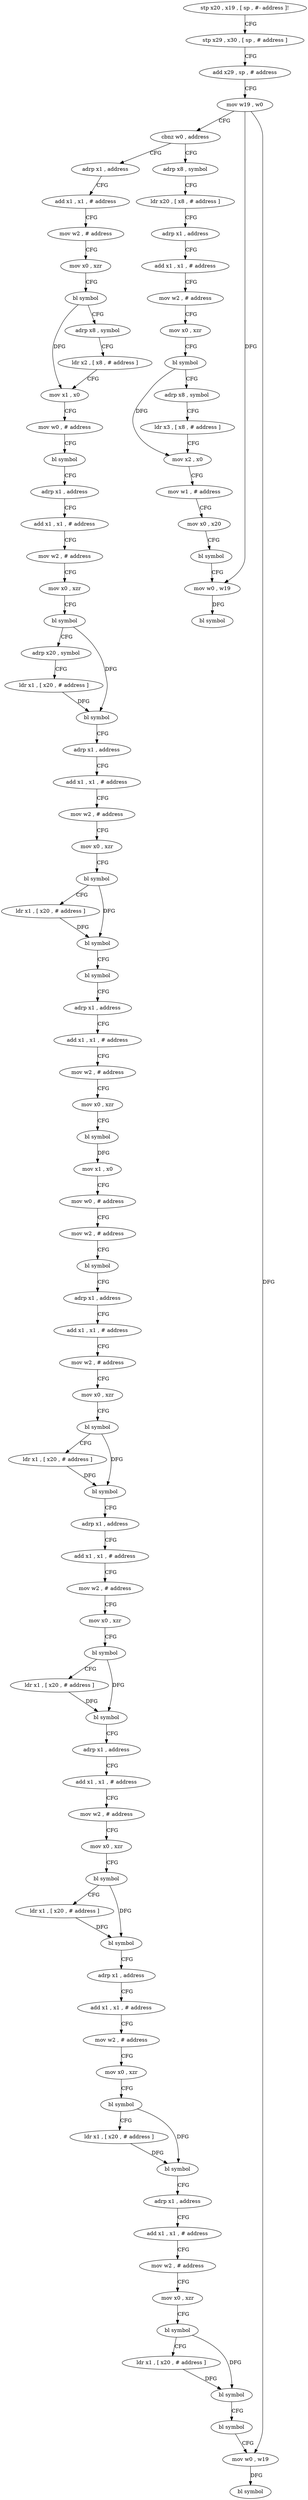 digraph "func" {
"4201788" [label = "stp x20 , x19 , [ sp , #- address ]!" ]
"4201792" [label = "stp x29 , x30 , [ sp , # address ]" ]
"4201796" [label = "add x29 , sp , # address" ]
"4201800" [label = "mov w19 , w0" ]
"4201804" [label = "cbnz w0 , address" ]
"4202100" [label = "adrp x8 , symbol" ]
"4201808" [label = "adrp x1 , address" ]
"4202104" [label = "ldr x20 , [ x8 , # address ]" ]
"4202108" [label = "adrp x1 , address" ]
"4202112" [label = "add x1 , x1 , # address" ]
"4202116" [label = "mov w2 , # address" ]
"4202120" [label = "mov x0 , xzr" ]
"4202124" [label = "bl symbol" ]
"4202128" [label = "adrp x8 , symbol" ]
"4202132" [label = "ldr x3 , [ x8 , # address ]" ]
"4202136" [label = "mov x2 , x0" ]
"4202140" [label = "mov w1 , # address" ]
"4202144" [label = "mov x0 , x20" ]
"4202148" [label = "bl symbol" ]
"4202152" [label = "mov w0 , w19" ]
"4202156" [label = "bl symbol" ]
"4201812" [label = "add x1 , x1 , # address" ]
"4201816" [label = "mov w2 , # address" ]
"4201820" [label = "mov x0 , xzr" ]
"4201824" [label = "bl symbol" ]
"4201828" [label = "adrp x8 , symbol" ]
"4201832" [label = "ldr x2 , [ x8 , # address ]" ]
"4201836" [label = "mov x1 , x0" ]
"4201840" [label = "mov w0 , # address" ]
"4201844" [label = "bl symbol" ]
"4201848" [label = "adrp x1 , address" ]
"4201852" [label = "add x1 , x1 , # address" ]
"4201856" [label = "mov w2 , # address" ]
"4201860" [label = "mov x0 , xzr" ]
"4201864" [label = "bl symbol" ]
"4201868" [label = "adrp x20 , symbol" ]
"4201872" [label = "ldr x1 , [ x20 , # address ]" ]
"4201876" [label = "bl symbol" ]
"4201880" [label = "adrp x1 , address" ]
"4201884" [label = "add x1 , x1 , # address" ]
"4201888" [label = "mov w2 , # address" ]
"4201892" [label = "mov x0 , xzr" ]
"4201896" [label = "bl symbol" ]
"4201900" [label = "ldr x1 , [ x20 , # address ]" ]
"4201904" [label = "bl symbol" ]
"4201908" [label = "bl symbol" ]
"4201912" [label = "adrp x1 , address" ]
"4201916" [label = "add x1 , x1 , # address" ]
"4201920" [label = "mov w2 , # address" ]
"4201924" [label = "mov x0 , xzr" ]
"4201928" [label = "bl symbol" ]
"4201932" [label = "mov x1 , x0" ]
"4201936" [label = "mov w0 , # address" ]
"4201940" [label = "mov w2 , # address" ]
"4201944" [label = "bl symbol" ]
"4201948" [label = "adrp x1 , address" ]
"4201952" [label = "add x1 , x1 , # address" ]
"4201956" [label = "mov w2 , # address" ]
"4201960" [label = "mov x0 , xzr" ]
"4201964" [label = "bl symbol" ]
"4201968" [label = "ldr x1 , [ x20 , # address ]" ]
"4201972" [label = "bl symbol" ]
"4201976" [label = "adrp x1 , address" ]
"4201980" [label = "add x1 , x1 , # address" ]
"4201984" [label = "mov w2 , # address" ]
"4201988" [label = "mov x0 , xzr" ]
"4201992" [label = "bl symbol" ]
"4201996" [label = "ldr x1 , [ x20 , # address ]" ]
"4202000" [label = "bl symbol" ]
"4202004" [label = "adrp x1 , address" ]
"4202008" [label = "add x1 , x1 , # address" ]
"4202012" [label = "mov w2 , # address" ]
"4202016" [label = "mov x0 , xzr" ]
"4202020" [label = "bl symbol" ]
"4202024" [label = "ldr x1 , [ x20 , # address ]" ]
"4202028" [label = "bl symbol" ]
"4202032" [label = "adrp x1 , address" ]
"4202036" [label = "add x1 , x1 , # address" ]
"4202040" [label = "mov w2 , # address" ]
"4202044" [label = "mov x0 , xzr" ]
"4202048" [label = "bl symbol" ]
"4202052" [label = "ldr x1 , [ x20 , # address ]" ]
"4202056" [label = "bl symbol" ]
"4202060" [label = "adrp x1 , address" ]
"4202064" [label = "add x1 , x1 , # address" ]
"4202068" [label = "mov w2 , # address" ]
"4202072" [label = "mov x0 , xzr" ]
"4202076" [label = "bl symbol" ]
"4202080" [label = "ldr x1 , [ x20 , # address ]" ]
"4202084" [label = "bl symbol" ]
"4202088" [label = "bl symbol" ]
"4202092" [label = "mov w0 , w19" ]
"4202096" [label = "bl symbol" ]
"4201788" -> "4201792" [ label = "CFG" ]
"4201792" -> "4201796" [ label = "CFG" ]
"4201796" -> "4201800" [ label = "CFG" ]
"4201800" -> "4201804" [ label = "CFG" ]
"4201800" -> "4202152" [ label = "DFG" ]
"4201800" -> "4202092" [ label = "DFG" ]
"4201804" -> "4202100" [ label = "CFG" ]
"4201804" -> "4201808" [ label = "CFG" ]
"4202100" -> "4202104" [ label = "CFG" ]
"4201808" -> "4201812" [ label = "CFG" ]
"4202104" -> "4202108" [ label = "CFG" ]
"4202108" -> "4202112" [ label = "CFG" ]
"4202112" -> "4202116" [ label = "CFG" ]
"4202116" -> "4202120" [ label = "CFG" ]
"4202120" -> "4202124" [ label = "CFG" ]
"4202124" -> "4202128" [ label = "CFG" ]
"4202124" -> "4202136" [ label = "DFG" ]
"4202128" -> "4202132" [ label = "CFG" ]
"4202132" -> "4202136" [ label = "CFG" ]
"4202136" -> "4202140" [ label = "CFG" ]
"4202140" -> "4202144" [ label = "CFG" ]
"4202144" -> "4202148" [ label = "CFG" ]
"4202148" -> "4202152" [ label = "CFG" ]
"4202152" -> "4202156" [ label = "DFG" ]
"4201812" -> "4201816" [ label = "CFG" ]
"4201816" -> "4201820" [ label = "CFG" ]
"4201820" -> "4201824" [ label = "CFG" ]
"4201824" -> "4201828" [ label = "CFG" ]
"4201824" -> "4201836" [ label = "DFG" ]
"4201828" -> "4201832" [ label = "CFG" ]
"4201832" -> "4201836" [ label = "CFG" ]
"4201836" -> "4201840" [ label = "CFG" ]
"4201840" -> "4201844" [ label = "CFG" ]
"4201844" -> "4201848" [ label = "CFG" ]
"4201848" -> "4201852" [ label = "CFG" ]
"4201852" -> "4201856" [ label = "CFG" ]
"4201856" -> "4201860" [ label = "CFG" ]
"4201860" -> "4201864" [ label = "CFG" ]
"4201864" -> "4201868" [ label = "CFG" ]
"4201864" -> "4201876" [ label = "DFG" ]
"4201868" -> "4201872" [ label = "CFG" ]
"4201872" -> "4201876" [ label = "DFG" ]
"4201876" -> "4201880" [ label = "CFG" ]
"4201880" -> "4201884" [ label = "CFG" ]
"4201884" -> "4201888" [ label = "CFG" ]
"4201888" -> "4201892" [ label = "CFG" ]
"4201892" -> "4201896" [ label = "CFG" ]
"4201896" -> "4201900" [ label = "CFG" ]
"4201896" -> "4201904" [ label = "DFG" ]
"4201900" -> "4201904" [ label = "DFG" ]
"4201904" -> "4201908" [ label = "CFG" ]
"4201908" -> "4201912" [ label = "CFG" ]
"4201912" -> "4201916" [ label = "CFG" ]
"4201916" -> "4201920" [ label = "CFG" ]
"4201920" -> "4201924" [ label = "CFG" ]
"4201924" -> "4201928" [ label = "CFG" ]
"4201928" -> "4201932" [ label = "DFG" ]
"4201932" -> "4201936" [ label = "CFG" ]
"4201936" -> "4201940" [ label = "CFG" ]
"4201940" -> "4201944" [ label = "CFG" ]
"4201944" -> "4201948" [ label = "CFG" ]
"4201948" -> "4201952" [ label = "CFG" ]
"4201952" -> "4201956" [ label = "CFG" ]
"4201956" -> "4201960" [ label = "CFG" ]
"4201960" -> "4201964" [ label = "CFG" ]
"4201964" -> "4201968" [ label = "CFG" ]
"4201964" -> "4201972" [ label = "DFG" ]
"4201968" -> "4201972" [ label = "DFG" ]
"4201972" -> "4201976" [ label = "CFG" ]
"4201976" -> "4201980" [ label = "CFG" ]
"4201980" -> "4201984" [ label = "CFG" ]
"4201984" -> "4201988" [ label = "CFG" ]
"4201988" -> "4201992" [ label = "CFG" ]
"4201992" -> "4201996" [ label = "CFG" ]
"4201992" -> "4202000" [ label = "DFG" ]
"4201996" -> "4202000" [ label = "DFG" ]
"4202000" -> "4202004" [ label = "CFG" ]
"4202004" -> "4202008" [ label = "CFG" ]
"4202008" -> "4202012" [ label = "CFG" ]
"4202012" -> "4202016" [ label = "CFG" ]
"4202016" -> "4202020" [ label = "CFG" ]
"4202020" -> "4202024" [ label = "CFG" ]
"4202020" -> "4202028" [ label = "DFG" ]
"4202024" -> "4202028" [ label = "DFG" ]
"4202028" -> "4202032" [ label = "CFG" ]
"4202032" -> "4202036" [ label = "CFG" ]
"4202036" -> "4202040" [ label = "CFG" ]
"4202040" -> "4202044" [ label = "CFG" ]
"4202044" -> "4202048" [ label = "CFG" ]
"4202048" -> "4202052" [ label = "CFG" ]
"4202048" -> "4202056" [ label = "DFG" ]
"4202052" -> "4202056" [ label = "DFG" ]
"4202056" -> "4202060" [ label = "CFG" ]
"4202060" -> "4202064" [ label = "CFG" ]
"4202064" -> "4202068" [ label = "CFG" ]
"4202068" -> "4202072" [ label = "CFG" ]
"4202072" -> "4202076" [ label = "CFG" ]
"4202076" -> "4202080" [ label = "CFG" ]
"4202076" -> "4202084" [ label = "DFG" ]
"4202080" -> "4202084" [ label = "DFG" ]
"4202084" -> "4202088" [ label = "CFG" ]
"4202088" -> "4202092" [ label = "CFG" ]
"4202092" -> "4202096" [ label = "DFG" ]
}
